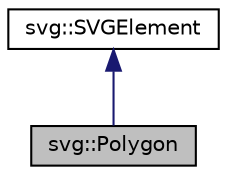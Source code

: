 digraph "svg::Polygon"
{
 // LATEX_PDF_SIZE
  edge [fontname="Helvetica",fontsize="10",labelfontname="Helvetica",labelfontsize="10"];
  node [fontname="Helvetica",fontsize="10",shape=record];
  Node1 [label="svg::Polygon",height=0.2,width=0.4,color="black", fillcolor="grey75", style="filled", fontcolor="black",tooltip="Representa um polígono SVG."];
  Node2 -> Node1 [dir="back",color="midnightblue",fontsize="10",style="solid",fontname="Helvetica"];
  Node2 [label="svg::SVGElement",height=0.2,width=0.4,color="black", fillcolor="white", style="filled",URL="$classsvg_1_1SVGElement.html",tooltip="Classe base para elementos SVG."];
}
